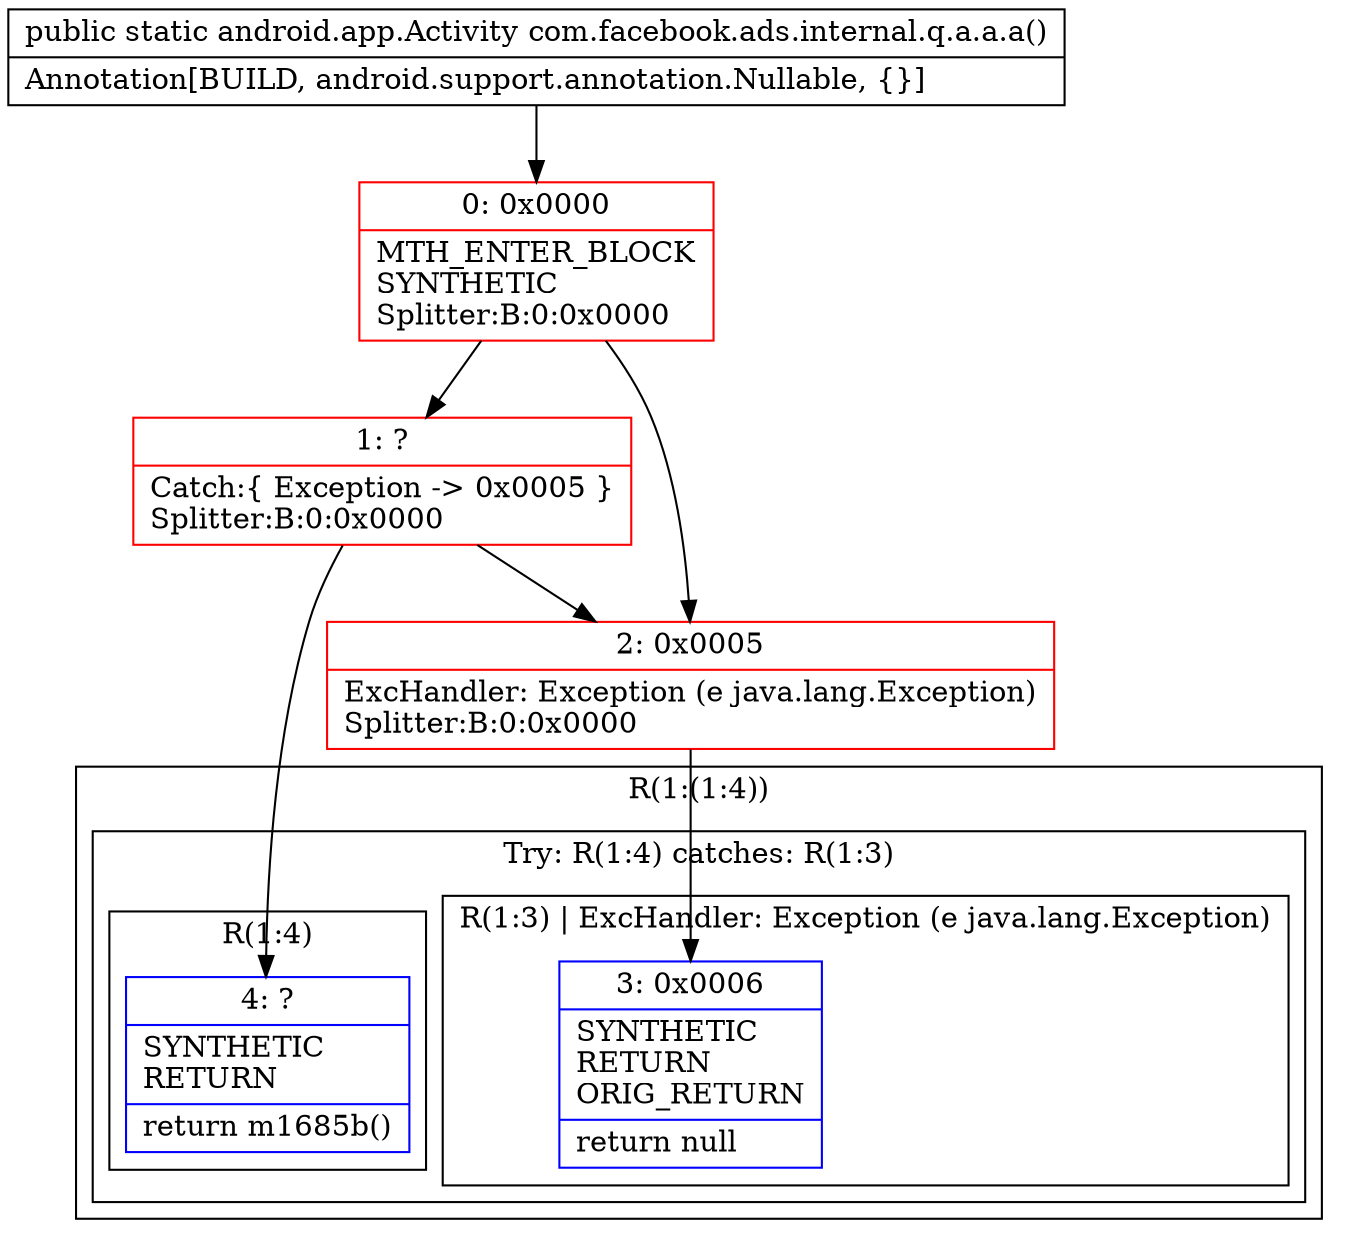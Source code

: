 digraph "CFG forcom.facebook.ads.internal.q.a.a.a()Landroid\/app\/Activity;" {
subgraph cluster_Region_912236794 {
label = "R(1:(1:4))";
node [shape=record,color=blue];
subgraph cluster_TryCatchRegion_178139291 {
label = "Try: R(1:4) catches: R(1:3)";
node [shape=record,color=blue];
subgraph cluster_Region_1816499628 {
label = "R(1:4)";
node [shape=record,color=blue];
Node_4 [shape=record,label="{4\:\ ?|SYNTHETIC\lRETURN\l|return m1685b()\l}"];
}
subgraph cluster_Region_465007640 {
label = "R(1:3) | ExcHandler: Exception (e java.lang.Exception)\l";
node [shape=record,color=blue];
Node_3 [shape=record,label="{3\:\ 0x0006|SYNTHETIC\lRETURN\lORIG_RETURN\l|return null\l}"];
}
}
}
subgraph cluster_Region_465007640 {
label = "R(1:3) | ExcHandler: Exception (e java.lang.Exception)\l";
node [shape=record,color=blue];
Node_3 [shape=record,label="{3\:\ 0x0006|SYNTHETIC\lRETURN\lORIG_RETURN\l|return null\l}"];
}
Node_0 [shape=record,color=red,label="{0\:\ 0x0000|MTH_ENTER_BLOCK\lSYNTHETIC\lSplitter:B:0:0x0000\l}"];
Node_1 [shape=record,color=red,label="{1\:\ ?|Catch:\{ Exception \-\> 0x0005 \}\lSplitter:B:0:0x0000\l}"];
Node_2 [shape=record,color=red,label="{2\:\ 0x0005|ExcHandler: Exception (e java.lang.Exception)\lSplitter:B:0:0x0000\l}"];
MethodNode[shape=record,label="{public static android.app.Activity com.facebook.ads.internal.q.a.a.a()  | Annotation[BUILD, android.support.annotation.Nullable, \{\}]\l}"];
MethodNode -> Node_0;
Node_0 -> Node_1;
Node_0 -> Node_2;
Node_1 -> Node_2;
Node_1 -> Node_4;
Node_2 -> Node_3;
}

